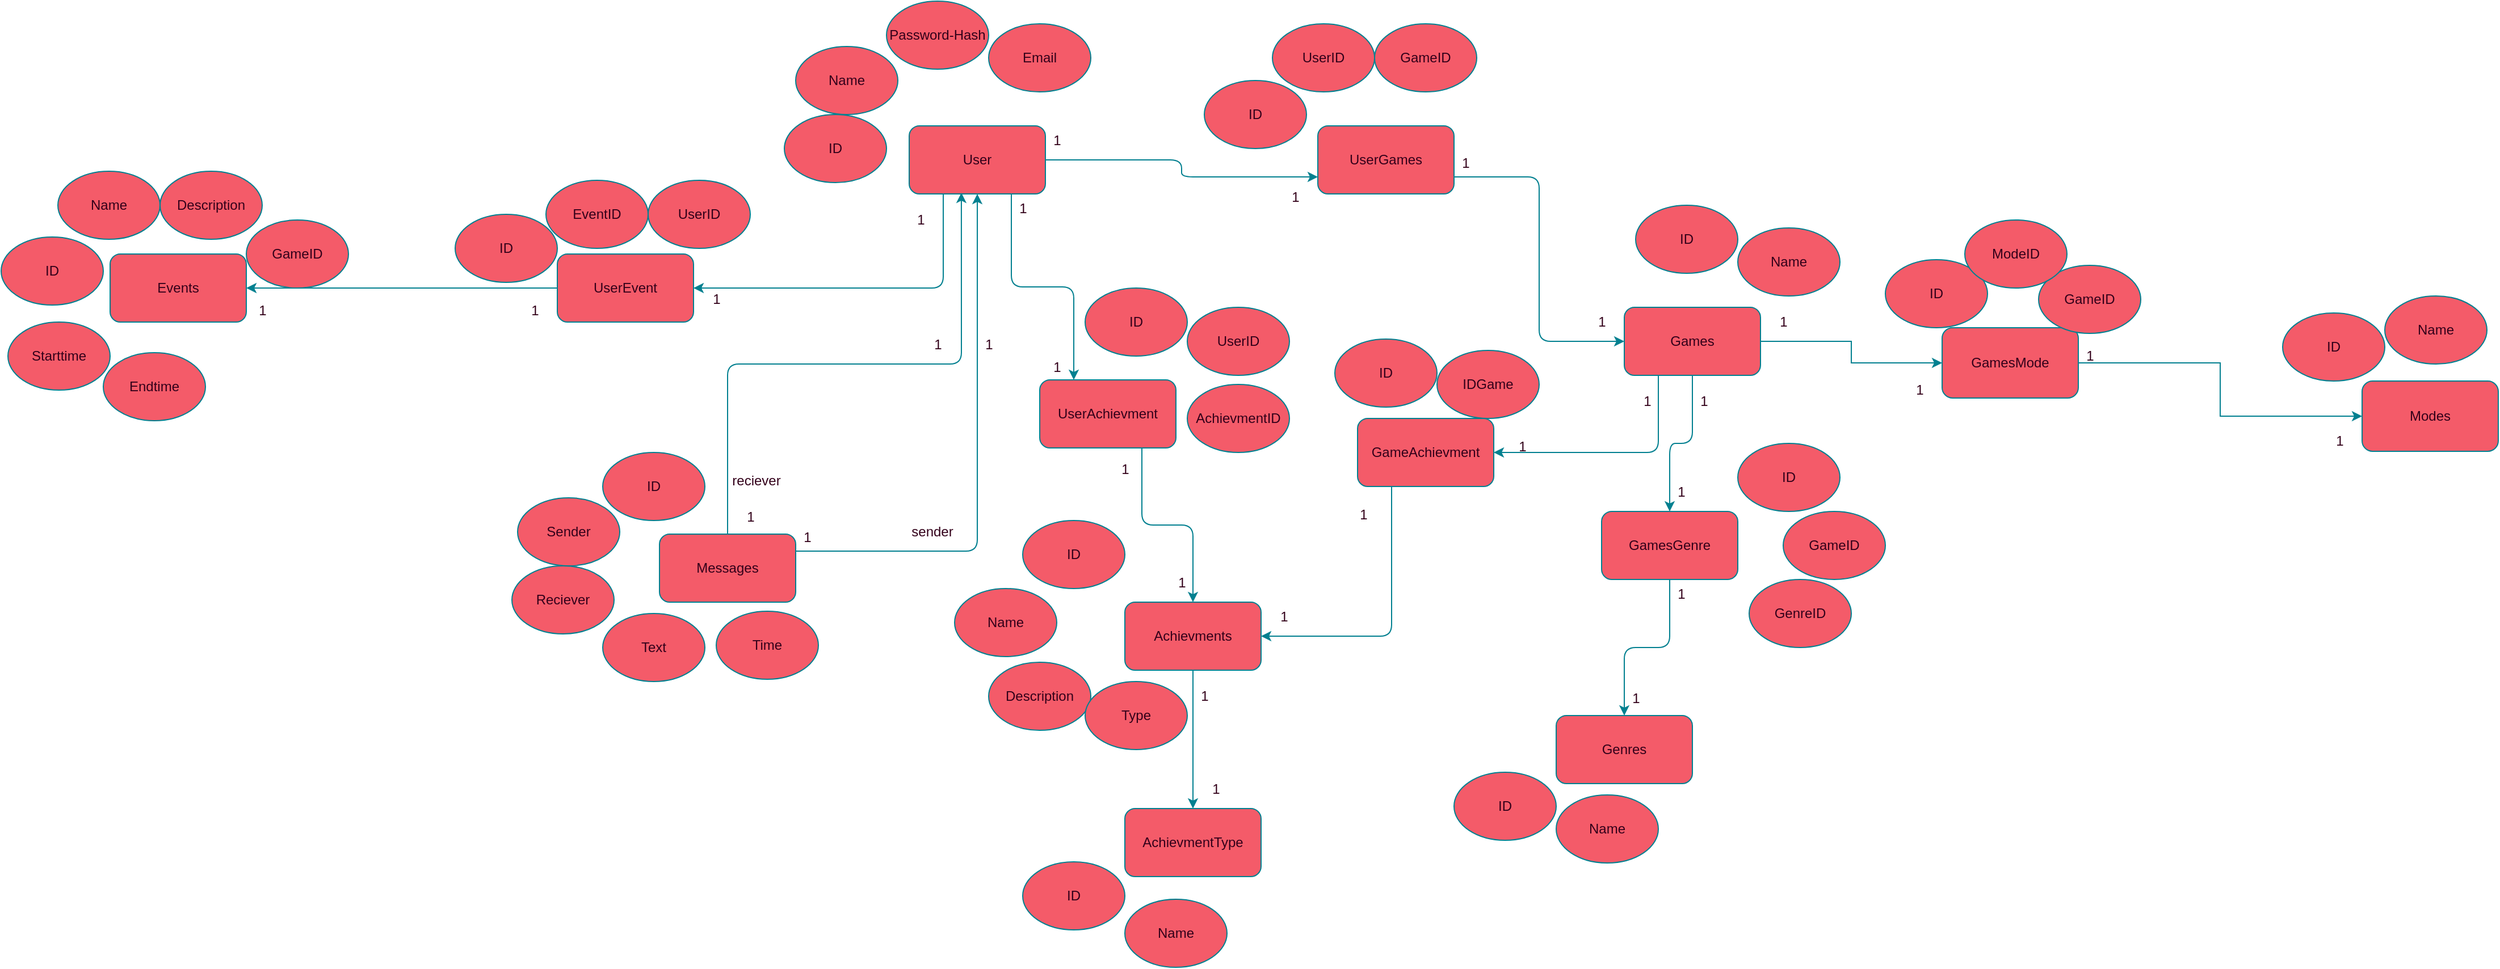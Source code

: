 <mxfile version="21.6.9" type="device">
  <diagram name="Страница — 1" id="ruDxjfuveTeAyRs_Rx-U">
    <mxGraphModel dx="2933" dy="892" grid="1" gridSize="10" guides="1" tooltips="1" connect="1" arrows="1" fold="1" page="1" pageScale="1" pageWidth="1169" pageHeight="827" math="0" shadow="0">
      <root>
        <mxCell id="0" />
        <mxCell id="1" parent="0" />
        <mxCell id="TgqGMdSb0oNkDj7rKLzl-23" style="edgeStyle=orthogonalEdgeStyle;rounded=1;orthogonalLoop=1;jettySize=auto;html=1;exitX=1;exitY=0.5;exitDx=0;exitDy=0;entryX=0;entryY=0.75;entryDx=0;entryDy=0;labelBackgroundColor=none;strokeColor=#028090;fontColor=#33001A;" edge="1" parent="1" source="TgqGMdSb0oNkDj7rKLzl-1" target="TgqGMdSb0oNkDj7rKLzl-12">
          <mxGeometry relative="1" as="geometry" />
        </mxCell>
        <mxCell id="TgqGMdSb0oNkDj7rKLzl-44" style="edgeStyle=orthogonalEdgeStyle;rounded=1;orthogonalLoop=1;jettySize=auto;html=1;exitX=0.75;exitY=1;exitDx=0;exitDy=0;entryX=0.25;entryY=0;entryDx=0;entryDy=0;labelBackgroundColor=none;strokeColor=#028090;fontColor=#33001A;" edge="1" parent="1" source="TgqGMdSb0oNkDj7rKLzl-1" target="TgqGMdSb0oNkDj7rKLzl-43">
          <mxGeometry relative="1" as="geometry" />
        </mxCell>
        <mxCell id="TgqGMdSb0oNkDj7rKLzl-79" style="edgeStyle=orthogonalEdgeStyle;rounded=1;orthogonalLoop=1;jettySize=auto;html=1;exitX=0.25;exitY=1;exitDx=0;exitDy=0;entryX=1;entryY=0.5;entryDx=0;entryDy=0;labelBackgroundColor=none;strokeColor=#028090;fontColor=#33001A;" edge="1" parent="1" source="TgqGMdSb0oNkDj7rKLzl-1" target="TgqGMdSb0oNkDj7rKLzl-78">
          <mxGeometry relative="1" as="geometry" />
        </mxCell>
        <mxCell id="TgqGMdSb0oNkDj7rKLzl-1" value="User" style="rounded=1;whiteSpace=wrap;html=1;labelBackgroundColor=none;fillColor=#F45B69;strokeColor=#028090;fontColor=#33001A;" vertex="1" parent="1">
          <mxGeometry x="250" y="130" width="120" height="60" as="geometry" />
        </mxCell>
        <mxCell id="TgqGMdSb0oNkDj7rKLzl-27" style="edgeStyle=orthogonalEdgeStyle;rounded=1;orthogonalLoop=1;jettySize=auto;html=1;exitX=0.5;exitY=1;exitDx=0;exitDy=0;entryX=0.5;entryY=0;entryDx=0;entryDy=0;labelBackgroundColor=none;strokeColor=#028090;fontColor=#33001A;" edge="1" parent="1" source="TgqGMdSb0oNkDj7rKLzl-2" target="TgqGMdSb0oNkDj7rKLzl-26">
          <mxGeometry relative="1" as="geometry" />
        </mxCell>
        <mxCell id="TgqGMdSb0oNkDj7rKLzl-56" style="edgeStyle=orthogonalEdgeStyle;rounded=1;orthogonalLoop=1;jettySize=auto;html=1;exitX=0.25;exitY=1;exitDx=0;exitDy=0;entryX=1;entryY=0.5;entryDx=0;entryDy=0;labelBackgroundColor=none;strokeColor=#028090;fontColor=#33001A;" edge="1" parent="1" source="TgqGMdSb0oNkDj7rKLzl-2" target="TgqGMdSb0oNkDj7rKLzl-50">
          <mxGeometry relative="1" as="geometry" />
        </mxCell>
        <mxCell id="TgqGMdSb0oNkDj7rKLzl-124" style="edgeStyle=orthogonalEdgeStyle;rounded=0;orthogonalLoop=1;jettySize=auto;html=1;exitX=1;exitY=0.5;exitDx=0;exitDy=0;entryX=0;entryY=0.5;entryDx=0;entryDy=0;strokeColor=#028090;fontColor=#33001A;fillColor=#F45B69;" edge="1" parent="1" source="TgqGMdSb0oNkDj7rKLzl-2" target="TgqGMdSb0oNkDj7rKLzl-123">
          <mxGeometry relative="1" as="geometry" />
        </mxCell>
        <mxCell id="TgqGMdSb0oNkDj7rKLzl-2" value="Games" style="rounded=1;whiteSpace=wrap;html=1;labelBackgroundColor=none;fillColor=#F45B69;strokeColor=#028090;fontColor=#33001A;" vertex="1" parent="1">
          <mxGeometry x="880" y="290" width="120" height="60" as="geometry" />
        </mxCell>
        <mxCell id="TgqGMdSb0oNkDj7rKLzl-3" value="Genres" style="rounded=1;whiteSpace=wrap;html=1;labelBackgroundColor=none;fillColor=#F45B69;strokeColor=#028090;fontColor=#33001A;" vertex="1" parent="1">
          <mxGeometry x="820" y="650" width="120" height="60" as="geometry" />
        </mxCell>
        <mxCell id="TgqGMdSb0oNkDj7rKLzl-67" style="edgeStyle=orthogonalEdgeStyle;rounded=1;orthogonalLoop=1;jettySize=auto;html=1;exitX=0.5;exitY=1;exitDx=0;exitDy=0;labelBackgroundColor=none;strokeColor=#028090;fontColor=#33001A;" edge="1" parent="1" source="TgqGMdSb0oNkDj7rKLzl-4" target="TgqGMdSb0oNkDj7rKLzl-65">
          <mxGeometry relative="1" as="geometry" />
        </mxCell>
        <mxCell id="TgqGMdSb0oNkDj7rKLzl-4" value="Achievments" style="rounded=1;whiteSpace=wrap;html=1;labelBackgroundColor=none;fillColor=#F45B69;strokeColor=#028090;fontColor=#33001A;" vertex="1" parent="1">
          <mxGeometry x="440" y="550" width="120" height="60" as="geometry" />
        </mxCell>
        <mxCell id="TgqGMdSb0oNkDj7rKLzl-5" value="ID" style="ellipse;whiteSpace=wrap;html=1;rounded=1;labelBackgroundColor=none;fillColor=#F45B69;strokeColor=#028090;fontColor=#33001A;" vertex="1" parent="1">
          <mxGeometry x="140" y="120" width="90" height="60" as="geometry" />
        </mxCell>
        <mxCell id="TgqGMdSb0oNkDj7rKLzl-6" value="Name" style="ellipse;whiteSpace=wrap;html=1;rounded=1;labelBackgroundColor=none;fillColor=#F45B69;strokeColor=#028090;fontColor=#33001A;" vertex="1" parent="1">
          <mxGeometry x="150" y="60" width="90" height="60" as="geometry" />
        </mxCell>
        <mxCell id="TgqGMdSb0oNkDj7rKLzl-7" value="Password-Hash" style="ellipse;whiteSpace=wrap;html=1;rounded=1;labelBackgroundColor=none;fillColor=#F45B69;strokeColor=#028090;fontColor=#33001A;" vertex="1" parent="1">
          <mxGeometry x="230" y="20" width="90" height="60" as="geometry" />
        </mxCell>
        <mxCell id="TgqGMdSb0oNkDj7rKLzl-8" value="ID" style="ellipse;whiteSpace=wrap;html=1;rounded=1;labelBackgroundColor=none;fillColor=#F45B69;strokeColor=#028090;fontColor=#33001A;" vertex="1" parent="1">
          <mxGeometry x="890" y="200" width="90" height="60" as="geometry" />
        </mxCell>
        <mxCell id="TgqGMdSb0oNkDj7rKLzl-11" value="Email" style="ellipse;whiteSpace=wrap;html=1;rounded=1;labelBackgroundColor=none;fillColor=#F45B69;strokeColor=#028090;fontColor=#33001A;" vertex="1" parent="1">
          <mxGeometry x="320" y="40" width="90" height="60" as="geometry" />
        </mxCell>
        <mxCell id="TgqGMdSb0oNkDj7rKLzl-24" style="edgeStyle=orthogonalEdgeStyle;rounded=1;orthogonalLoop=1;jettySize=auto;html=1;exitX=1;exitY=0.75;exitDx=0;exitDy=0;entryX=0;entryY=0.5;entryDx=0;entryDy=0;labelBackgroundColor=none;strokeColor=#028090;fontColor=#33001A;" edge="1" parent="1" source="TgqGMdSb0oNkDj7rKLzl-12" target="TgqGMdSb0oNkDj7rKLzl-2">
          <mxGeometry relative="1" as="geometry" />
        </mxCell>
        <mxCell id="TgqGMdSb0oNkDj7rKLzl-12" value="UserGames" style="rounded=1;whiteSpace=wrap;html=1;labelBackgroundColor=none;fillColor=#F45B69;strokeColor=#028090;fontColor=#33001A;" vertex="1" parent="1">
          <mxGeometry x="610" y="130" width="120" height="60" as="geometry" />
        </mxCell>
        <mxCell id="TgqGMdSb0oNkDj7rKLzl-14" value="Name" style="ellipse;whiteSpace=wrap;html=1;rounded=1;labelBackgroundColor=none;fillColor=#F45B69;strokeColor=#028090;fontColor=#33001A;" vertex="1" parent="1">
          <mxGeometry x="980" y="220" width="90" height="60" as="geometry" />
        </mxCell>
        <mxCell id="TgqGMdSb0oNkDj7rKLzl-16" value="ID" style="ellipse;whiteSpace=wrap;html=1;rounded=1;labelBackgroundColor=none;fillColor=#F45B69;strokeColor=#028090;fontColor=#33001A;" vertex="1" parent="1">
          <mxGeometry x="730" y="700" width="90" height="60" as="geometry" />
        </mxCell>
        <mxCell id="TgqGMdSb0oNkDj7rKLzl-17" value="Name" style="ellipse;whiteSpace=wrap;html=1;rounded=1;labelBackgroundColor=none;fillColor=#F45B69;strokeColor=#028090;fontColor=#33001A;" vertex="1" parent="1">
          <mxGeometry x="820" y="720" width="90" height="60" as="geometry" />
        </mxCell>
        <mxCell id="TgqGMdSb0oNkDj7rKLzl-19" value="ID" style="ellipse;whiteSpace=wrap;html=1;rounded=1;labelBackgroundColor=none;fillColor=#F45B69;strokeColor=#028090;fontColor=#33001A;" vertex="1" parent="1">
          <mxGeometry x="510" y="90" width="90" height="60" as="geometry" />
        </mxCell>
        <mxCell id="TgqGMdSb0oNkDj7rKLzl-20" value="UserID" style="ellipse;whiteSpace=wrap;html=1;rounded=1;labelBackgroundColor=none;fillColor=#F45B69;strokeColor=#028090;fontColor=#33001A;" vertex="1" parent="1">
          <mxGeometry x="570" y="40" width="90" height="60" as="geometry" />
        </mxCell>
        <mxCell id="TgqGMdSb0oNkDj7rKLzl-21" value="GameID" style="ellipse;whiteSpace=wrap;html=1;rounded=1;labelBackgroundColor=none;fillColor=#F45B69;strokeColor=#028090;fontColor=#33001A;" vertex="1" parent="1">
          <mxGeometry x="660" y="40" width="90" height="60" as="geometry" />
        </mxCell>
        <mxCell id="TgqGMdSb0oNkDj7rKLzl-28" style="edgeStyle=orthogonalEdgeStyle;rounded=1;orthogonalLoop=1;jettySize=auto;html=1;exitX=0.5;exitY=1;exitDx=0;exitDy=0;entryX=0.5;entryY=0;entryDx=0;entryDy=0;labelBackgroundColor=none;strokeColor=#028090;fontColor=#33001A;" edge="1" parent="1" source="TgqGMdSb0oNkDj7rKLzl-26" target="TgqGMdSb0oNkDj7rKLzl-3">
          <mxGeometry relative="1" as="geometry" />
        </mxCell>
        <mxCell id="TgqGMdSb0oNkDj7rKLzl-26" value="GamesGenre" style="rounded=1;whiteSpace=wrap;html=1;labelBackgroundColor=none;fillColor=#F45B69;strokeColor=#028090;fontColor=#33001A;" vertex="1" parent="1">
          <mxGeometry x="860" y="470" width="120" height="60" as="geometry" />
        </mxCell>
        <mxCell id="TgqGMdSb0oNkDj7rKLzl-29" value="ID" style="ellipse;whiteSpace=wrap;html=1;rounded=1;labelBackgroundColor=none;fillColor=#F45B69;strokeColor=#028090;fontColor=#33001A;" vertex="1" parent="1">
          <mxGeometry x="980" y="410" width="90" height="60" as="geometry" />
        </mxCell>
        <mxCell id="TgqGMdSb0oNkDj7rKLzl-30" value="GenreID" style="ellipse;whiteSpace=wrap;html=1;rounded=1;labelBackgroundColor=none;fillColor=#F45B69;strokeColor=#028090;fontColor=#33001A;" vertex="1" parent="1">
          <mxGeometry x="990" y="530" width="90" height="60" as="geometry" />
        </mxCell>
        <mxCell id="TgqGMdSb0oNkDj7rKLzl-31" value="GameID" style="ellipse;whiteSpace=wrap;html=1;rounded=1;labelBackgroundColor=none;fillColor=#F45B69;strokeColor=#028090;fontColor=#33001A;" vertex="1" parent="1">
          <mxGeometry x="1020" y="470" width="90" height="60" as="geometry" />
        </mxCell>
        <mxCell id="TgqGMdSb0oNkDj7rKLzl-34" value="1" style="text;html=1;align=center;verticalAlign=middle;resizable=0;points=[];autosize=1;strokeColor=none;fillColor=none;rounded=1;labelBackgroundColor=none;fontColor=#33001A;" vertex="1" parent="1">
          <mxGeometry x="365" y="128" width="30" height="30" as="geometry" />
        </mxCell>
        <mxCell id="TgqGMdSb0oNkDj7rKLzl-35" value="1" style="text;html=1;align=center;verticalAlign=middle;resizable=0;points=[];autosize=1;strokeColor=none;fillColor=none;rounded=1;labelBackgroundColor=none;fontColor=#33001A;" vertex="1" parent="1">
          <mxGeometry x="575" y="178" width="30" height="30" as="geometry" />
        </mxCell>
        <mxCell id="TgqGMdSb0oNkDj7rKLzl-36" value="1" style="text;html=1;align=center;verticalAlign=middle;resizable=0;points=[];autosize=1;strokeColor=none;fillColor=none;rounded=1;labelBackgroundColor=none;fontColor=#33001A;" vertex="1" parent="1">
          <mxGeometry x="725" y="148" width="30" height="30" as="geometry" />
        </mxCell>
        <mxCell id="TgqGMdSb0oNkDj7rKLzl-37" value="1" style="text;html=1;align=center;verticalAlign=middle;resizable=0;points=[];autosize=1;strokeColor=none;fillColor=none;rounded=1;labelBackgroundColor=none;fontColor=#33001A;" vertex="1" parent="1">
          <mxGeometry x="845" y="288" width="30" height="30" as="geometry" />
        </mxCell>
        <mxCell id="TgqGMdSb0oNkDj7rKLzl-38" value="1" style="text;html=1;align=center;verticalAlign=middle;resizable=0;points=[];autosize=1;strokeColor=none;fillColor=none;rounded=1;labelBackgroundColor=none;fontColor=#33001A;" vertex="1" parent="1">
          <mxGeometry x="935" y="358" width="30" height="30" as="geometry" />
        </mxCell>
        <mxCell id="TgqGMdSb0oNkDj7rKLzl-39" value="1" style="text;html=1;align=center;verticalAlign=middle;resizable=0;points=[];autosize=1;strokeColor=none;fillColor=none;rounded=1;labelBackgroundColor=none;fontColor=#33001A;" vertex="1" parent="1">
          <mxGeometry x="915" y="438" width="30" height="30" as="geometry" />
        </mxCell>
        <mxCell id="TgqGMdSb0oNkDj7rKLzl-40" value="1" style="text;html=1;align=center;verticalAlign=middle;resizable=0;points=[];autosize=1;strokeColor=none;fillColor=none;rounded=1;labelBackgroundColor=none;fontColor=#33001A;" vertex="1" parent="1">
          <mxGeometry x="915" y="528" width="30" height="30" as="geometry" />
        </mxCell>
        <mxCell id="TgqGMdSb0oNkDj7rKLzl-42" value="1" style="text;html=1;align=center;verticalAlign=middle;resizable=0;points=[];autosize=1;strokeColor=none;fillColor=none;rounded=1;labelBackgroundColor=none;fontColor=#33001A;" vertex="1" parent="1">
          <mxGeometry x="875" y="620" width="30" height="30" as="geometry" />
        </mxCell>
        <mxCell id="TgqGMdSb0oNkDj7rKLzl-45" style="edgeStyle=orthogonalEdgeStyle;rounded=1;orthogonalLoop=1;jettySize=auto;html=1;exitX=0.75;exitY=1;exitDx=0;exitDy=0;labelBackgroundColor=none;strokeColor=#028090;fontColor=#33001A;" edge="1" parent="1" source="TgqGMdSb0oNkDj7rKLzl-43" target="TgqGMdSb0oNkDj7rKLzl-4">
          <mxGeometry relative="1" as="geometry" />
        </mxCell>
        <mxCell id="TgqGMdSb0oNkDj7rKLzl-43" value="UserAchievment" style="rounded=1;whiteSpace=wrap;html=1;labelBackgroundColor=none;fillColor=#F45B69;strokeColor=#028090;fontColor=#33001A;" vertex="1" parent="1">
          <mxGeometry x="365" y="354" width="120" height="60" as="geometry" />
        </mxCell>
        <mxCell id="TgqGMdSb0oNkDj7rKLzl-47" value="ID" style="ellipse;whiteSpace=wrap;html=1;rounded=1;labelBackgroundColor=none;fillColor=#F45B69;strokeColor=#028090;fontColor=#33001A;" vertex="1" parent="1">
          <mxGeometry x="350" y="478" width="90" height="60" as="geometry" />
        </mxCell>
        <mxCell id="TgqGMdSb0oNkDj7rKLzl-48" value="ID" style="ellipse;whiteSpace=wrap;html=1;rounded=1;labelBackgroundColor=none;fillColor=#F45B69;strokeColor=#028090;fontColor=#33001A;" vertex="1" parent="1">
          <mxGeometry x="405" y="273" width="90" height="60" as="geometry" />
        </mxCell>
        <mxCell id="TgqGMdSb0oNkDj7rKLzl-49" value="UserID" style="ellipse;whiteSpace=wrap;html=1;rounded=1;labelBackgroundColor=none;fillColor=#F45B69;strokeColor=#028090;fontColor=#33001A;" vertex="1" parent="1">
          <mxGeometry x="495" y="290" width="90" height="60" as="geometry" />
        </mxCell>
        <mxCell id="TgqGMdSb0oNkDj7rKLzl-55" style="edgeStyle=orthogonalEdgeStyle;rounded=1;orthogonalLoop=1;jettySize=auto;html=1;exitX=0.25;exitY=1;exitDx=0;exitDy=0;entryX=1;entryY=0.5;entryDx=0;entryDy=0;labelBackgroundColor=none;strokeColor=#028090;fontColor=#33001A;" edge="1" parent="1" source="TgqGMdSb0oNkDj7rKLzl-50" target="TgqGMdSb0oNkDj7rKLzl-4">
          <mxGeometry relative="1" as="geometry" />
        </mxCell>
        <mxCell id="TgqGMdSb0oNkDj7rKLzl-50" value="GameAchievment" style="rounded=1;whiteSpace=wrap;html=1;labelBackgroundColor=none;fillColor=#F45B69;strokeColor=#028090;fontColor=#33001A;" vertex="1" parent="1">
          <mxGeometry x="645" y="388" width="120" height="60" as="geometry" />
        </mxCell>
        <mxCell id="TgqGMdSb0oNkDj7rKLzl-51" value="AchievmentID" style="ellipse;whiteSpace=wrap;html=1;rounded=1;labelBackgroundColor=none;fillColor=#F45B69;strokeColor=#028090;fontColor=#33001A;" vertex="1" parent="1">
          <mxGeometry x="495" y="358" width="90" height="60" as="geometry" />
        </mxCell>
        <mxCell id="TgqGMdSb0oNkDj7rKLzl-52" value="Name" style="ellipse;whiteSpace=wrap;html=1;rounded=1;labelBackgroundColor=none;fillColor=#F45B69;strokeColor=#028090;fontColor=#33001A;" vertex="1" parent="1">
          <mxGeometry x="290" y="538" width="90" height="60" as="geometry" />
        </mxCell>
        <mxCell id="TgqGMdSb0oNkDj7rKLzl-53" value="Description" style="ellipse;whiteSpace=wrap;html=1;rounded=1;labelBackgroundColor=none;fillColor=#F45B69;strokeColor=#028090;fontColor=#33001A;" vertex="1" parent="1">
          <mxGeometry x="320" y="603" width="90" height="60" as="geometry" />
        </mxCell>
        <mxCell id="TgqGMdSb0oNkDj7rKLzl-57" value="ID" style="ellipse;whiteSpace=wrap;html=1;rounded=1;labelBackgroundColor=none;fillColor=#F45B69;strokeColor=#028090;fontColor=#33001A;" vertex="1" parent="1">
          <mxGeometry x="625" y="318" width="90" height="60" as="geometry" />
        </mxCell>
        <mxCell id="TgqGMdSb0oNkDj7rKLzl-58" value="IDGame" style="ellipse;whiteSpace=wrap;html=1;rounded=1;labelBackgroundColor=none;fillColor=#F45B69;strokeColor=#028090;fontColor=#33001A;" vertex="1" parent="1">
          <mxGeometry x="715" y="328" width="90" height="60" as="geometry" />
        </mxCell>
        <mxCell id="TgqGMdSb0oNkDj7rKLzl-59" value="1" style="text;html=1;align=center;verticalAlign=middle;resizable=0;points=[];autosize=1;strokeColor=none;fillColor=none;rounded=1;labelBackgroundColor=none;fontColor=#33001A;" vertex="1" parent="1">
          <mxGeometry x="885" y="358" width="30" height="30" as="geometry" />
        </mxCell>
        <mxCell id="TgqGMdSb0oNkDj7rKLzl-60" value="1" style="text;html=1;align=center;verticalAlign=middle;resizable=0;points=[];autosize=1;strokeColor=none;fillColor=none;rounded=1;labelBackgroundColor=none;fontColor=#33001A;" vertex="1" parent="1">
          <mxGeometry x="775" y="398" width="30" height="30" as="geometry" />
        </mxCell>
        <mxCell id="TgqGMdSb0oNkDj7rKLzl-61" value="1" style="text;html=1;align=center;verticalAlign=middle;resizable=0;points=[];autosize=1;strokeColor=none;fillColor=none;rounded=1;labelBackgroundColor=none;fontColor=#33001A;" vertex="1" parent="1">
          <mxGeometry x="635" y="458" width="30" height="30" as="geometry" />
        </mxCell>
        <mxCell id="TgqGMdSb0oNkDj7rKLzl-62" value="1" style="text;html=1;align=center;verticalAlign=middle;resizable=0;points=[];autosize=1;strokeColor=none;fillColor=none;rounded=1;labelBackgroundColor=none;fontColor=#33001A;" vertex="1" parent="1">
          <mxGeometry x="565" y="548" width="30" height="30" as="geometry" />
        </mxCell>
        <mxCell id="TgqGMdSb0oNkDj7rKLzl-63" value="ID" style="ellipse;whiteSpace=wrap;html=1;rounded=1;labelBackgroundColor=none;fillColor=#F45B69;strokeColor=#028090;fontColor=#33001A;" vertex="1" parent="1">
          <mxGeometry x="350" y="779" width="90" height="60" as="geometry" />
        </mxCell>
        <mxCell id="TgqGMdSb0oNkDj7rKLzl-65" value="AchievmentType" style="rounded=1;whiteSpace=wrap;html=1;labelBackgroundColor=none;fillColor=#F45B69;strokeColor=#028090;fontColor=#33001A;" vertex="1" parent="1">
          <mxGeometry x="440" y="732" width="120" height="60" as="geometry" />
        </mxCell>
        <mxCell id="TgqGMdSb0oNkDj7rKLzl-66" value="Name" style="ellipse;whiteSpace=wrap;html=1;rounded=1;labelBackgroundColor=none;fillColor=#F45B69;strokeColor=#028090;fontColor=#33001A;" vertex="1" parent="1">
          <mxGeometry x="440" y="812" width="90" height="60" as="geometry" />
        </mxCell>
        <mxCell id="TgqGMdSb0oNkDj7rKLzl-69" value="Type" style="ellipse;whiteSpace=wrap;html=1;rounded=1;labelBackgroundColor=none;fillColor=#F45B69;strokeColor=#028090;fontColor=#33001A;" vertex="1" parent="1">
          <mxGeometry x="405" y="620" width="90" height="60" as="geometry" />
        </mxCell>
        <mxCell id="TgqGMdSb0oNkDj7rKLzl-70" value="1" style="text;html=1;align=center;verticalAlign=middle;resizable=0;points=[];autosize=1;strokeColor=none;fillColor=none;rounded=1;labelBackgroundColor=none;fontColor=#33001A;" vertex="1" parent="1">
          <mxGeometry x="495" y="618" width="30" height="30" as="geometry" />
        </mxCell>
        <mxCell id="TgqGMdSb0oNkDj7rKLzl-71" value="1" style="text;html=1;align=center;verticalAlign=middle;resizable=0;points=[];autosize=1;strokeColor=none;fillColor=none;rounded=1;labelBackgroundColor=none;fontColor=#33001A;" vertex="1" parent="1">
          <mxGeometry x="505" y="700" width="30" height="30" as="geometry" />
        </mxCell>
        <mxCell id="TgqGMdSb0oNkDj7rKLzl-72" value="Events" style="rounded=1;whiteSpace=wrap;html=1;labelBackgroundColor=none;fillColor=#F45B69;strokeColor=#028090;fontColor=#33001A;" vertex="1" parent="1">
          <mxGeometry x="-454" y="243" width="120" height="60" as="geometry" />
        </mxCell>
        <mxCell id="TgqGMdSb0oNkDj7rKLzl-73" value="Description" style="ellipse;whiteSpace=wrap;html=1;rounded=1;labelBackgroundColor=none;fillColor=#F45B69;strokeColor=#028090;fontColor=#33001A;" vertex="1" parent="1">
          <mxGeometry x="-410" y="170" width="90" height="60" as="geometry" />
        </mxCell>
        <mxCell id="TgqGMdSb0oNkDj7rKLzl-74" value="Name" style="ellipse;whiteSpace=wrap;html=1;rounded=1;labelBackgroundColor=none;fillColor=#F45B69;strokeColor=#028090;fontColor=#33001A;" vertex="1" parent="1">
          <mxGeometry x="-500" y="170" width="90" height="60" as="geometry" />
        </mxCell>
        <mxCell id="TgqGMdSb0oNkDj7rKLzl-75" value="ID" style="ellipse;whiteSpace=wrap;html=1;rounded=1;labelBackgroundColor=none;fillColor=#F45B69;strokeColor=#028090;fontColor=#33001A;" vertex="1" parent="1">
          <mxGeometry x="-550" y="228" width="90" height="60" as="geometry" />
        </mxCell>
        <mxCell id="TgqGMdSb0oNkDj7rKLzl-76" value="UserID" style="ellipse;whiteSpace=wrap;html=1;rounded=1;labelBackgroundColor=none;fillColor=#F45B69;strokeColor=#028090;fontColor=#33001A;" vertex="1" parent="1">
          <mxGeometry x="20" y="178" width="90" height="60" as="geometry" />
        </mxCell>
        <mxCell id="TgqGMdSb0oNkDj7rKLzl-77" value="GameID" style="ellipse;whiteSpace=wrap;html=1;rounded=1;labelBackgroundColor=none;fillColor=#F45B69;strokeColor=#028090;fontColor=#33001A;" vertex="1" parent="1">
          <mxGeometry x="-334" y="213" width="90" height="60" as="geometry" />
        </mxCell>
        <mxCell id="TgqGMdSb0oNkDj7rKLzl-80" style="edgeStyle=orthogonalEdgeStyle;rounded=1;orthogonalLoop=1;jettySize=auto;html=1;exitX=0;exitY=0.5;exitDx=0;exitDy=0;labelBackgroundColor=none;strokeColor=#028090;fontColor=#33001A;" edge="1" parent="1" source="TgqGMdSb0oNkDj7rKLzl-78" target="TgqGMdSb0oNkDj7rKLzl-72">
          <mxGeometry relative="1" as="geometry" />
        </mxCell>
        <mxCell id="TgqGMdSb0oNkDj7rKLzl-78" value="UserEvent" style="rounded=1;whiteSpace=wrap;html=1;labelBackgroundColor=none;fillColor=#F45B69;strokeColor=#028090;fontColor=#33001A;" vertex="1" parent="1">
          <mxGeometry x="-60" y="243" width="120" height="60" as="geometry" />
        </mxCell>
        <mxCell id="TgqGMdSb0oNkDj7rKLzl-81" value="EventID" style="ellipse;whiteSpace=wrap;html=1;rounded=1;labelBackgroundColor=none;fillColor=#F45B69;strokeColor=#028090;fontColor=#33001A;" vertex="1" parent="1">
          <mxGeometry x="-70" y="178" width="90" height="60" as="geometry" />
        </mxCell>
        <mxCell id="TgqGMdSb0oNkDj7rKLzl-82" value="ID" style="ellipse;whiteSpace=wrap;html=1;rounded=1;labelBackgroundColor=none;fillColor=#F45B69;strokeColor=#028090;fontColor=#33001A;" vertex="1" parent="1">
          <mxGeometry x="-150" y="208" width="90" height="60" as="geometry" />
        </mxCell>
        <mxCell id="TgqGMdSb0oNkDj7rKLzl-83" value="1" style="text;html=1;align=center;verticalAlign=middle;resizable=0;points=[];autosize=1;strokeColor=none;fillColor=none;rounded=1;labelBackgroundColor=none;fontColor=#33001A;" vertex="1" parent="1">
          <mxGeometry x="245" y="198" width="30" height="30" as="geometry" />
        </mxCell>
        <mxCell id="TgqGMdSb0oNkDj7rKLzl-84" value="1" style="text;html=1;align=center;verticalAlign=middle;resizable=0;points=[];autosize=1;strokeColor=none;fillColor=none;rounded=1;labelBackgroundColor=none;fontColor=#33001A;" vertex="1" parent="1">
          <mxGeometry x="335" y="188" width="30" height="30" as="geometry" />
        </mxCell>
        <mxCell id="TgqGMdSb0oNkDj7rKLzl-85" value="1" style="text;html=1;align=center;verticalAlign=middle;resizable=0;points=[];autosize=1;strokeColor=none;fillColor=none;rounded=1;labelBackgroundColor=none;fontColor=#33001A;" vertex="1" parent="1">
          <mxGeometry x="365" y="328" width="30" height="30" as="geometry" />
        </mxCell>
        <mxCell id="TgqGMdSb0oNkDj7rKLzl-86" value="1" style="text;html=1;align=center;verticalAlign=middle;resizable=0;points=[];autosize=1;strokeColor=none;fillColor=none;rounded=1;labelBackgroundColor=none;fontColor=#33001A;" vertex="1" parent="1">
          <mxGeometry x="425" y="418" width="30" height="30" as="geometry" />
        </mxCell>
        <mxCell id="TgqGMdSb0oNkDj7rKLzl-87" value="1" style="text;html=1;align=center;verticalAlign=middle;resizable=0;points=[];autosize=1;strokeColor=none;fillColor=none;rounded=1;labelBackgroundColor=none;fontColor=#33001A;" vertex="1" parent="1">
          <mxGeometry x="475" y="518" width="30" height="30" as="geometry" />
        </mxCell>
        <mxCell id="TgqGMdSb0oNkDj7rKLzl-88" value="1" style="text;html=1;align=center;verticalAlign=middle;resizable=0;points=[];autosize=1;strokeColor=none;fillColor=none;rounded=1;labelBackgroundColor=none;fontColor=#33001A;" vertex="1" parent="1">
          <mxGeometry x="65" y="268" width="30" height="30" as="geometry" />
        </mxCell>
        <mxCell id="TgqGMdSb0oNkDj7rKLzl-89" value="1" style="text;html=1;align=center;verticalAlign=middle;resizable=0;points=[];autosize=1;strokeColor=none;fillColor=none;rounded=1;labelBackgroundColor=none;fontColor=#33001A;" vertex="1" parent="1">
          <mxGeometry x="-95" y="278" width="30" height="30" as="geometry" />
        </mxCell>
        <mxCell id="TgqGMdSb0oNkDj7rKLzl-90" value="1" style="text;html=1;align=center;verticalAlign=middle;resizable=0;points=[];autosize=1;strokeColor=none;fillColor=none;rounded=1;labelBackgroundColor=none;fontColor=#33001A;" vertex="1" parent="1">
          <mxGeometry x="-335" y="278" width="30" height="30" as="geometry" />
        </mxCell>
        <mxCell id="TgqGMdSb0oNkDj7rKLzl-111" style="edgeStyle=orthogonalEdgeStyle;rounded=1;orthogonalLoop=1;jettySize=auto;html=1;exitX=0.5;exitY=0;exitDx=0;exitDy=0;entryX=0.383;entryY=0.983;entryDx=0;entryDy=0;entryPerimeter=0;labelBackgroundColor=none;strokeColor=#028090;fontColor=#33001A;" edge="1" parent="1" source="TgqGMdSb0oNkDj7rKLzl-91" target="TgqGMdSb0oNkDj7rKLzl-1">
          <mxGeometry relative="1" as="geometry" />
        </mxCell>
        <mxCell id="TgqGMdSb0oNkDj7rKLzl-112" style="edgeStyle=orthogonalEdgeStyle;rounded=1;orthogonalLoop=1;jettySize=auto;html=1;exitX=1;exitY=0.25;exitDx=0;exitDy=0;entryX=0.5;entryY=1;entryDx=0;entryDy=0;labelBackgroundColor=none;strokeColor=#028090;fontColor=#33001A;" edge="1" parent="1" source="TgqGMdSb0oNkDj7rKLzl-91" target="TgqGMdSb0oNkDj7rKLzl-1">
          <mxGeometry relative="1" as="geometry" />
        </mxCell>
        <mxCell id="TgqGMdSb0oNkDj7rKLzl-91" value="Messages" style="rounded=1;whiteSpace=wrap;html=1;labelBackgroundColor=none;fillColor=#F45B69;strokeColor=#028090;fontColor=#33001A;" vertex="1" parent="1">
          <mxGeometry x="30" y="490" width="120" height="60" as="geometry" />
        </mxCell>
        <mxCell id="TgqGMdSb0oNkDj7rKLzl-96" value="1" style="text;html=1;align=center;verticalAlign=middle;resizable=0;points=[];autosize=1;strokeColor=none;fillColor=none;rounded=1;labelBackgroundColor=none;fontColor=#33001A;" vertex="1" parent="1">
          <mxGeometry x="260" y="308" width="30" height="30" as="geometry" />
        </mxCell>
        <mxCell id="TgqGMdSb0oNkDj7rKLzl-98" value="Starttime" style="ellipse;whiteSpace=wrap;html=1;rounded=1;labelBackgroundColor=none;fillColor=#F45B69;strokeColor=#028090;fontColor=#33001A;" vertex="1" parent="1">
          <mxGeometry x="-544" y="303" width="90" height="60" as="geometry" />
        </mxCell>
        <mxCell id="TgqGMdSb0oNkDj7rKLzl-100" value="Time" style="ellipse;whiteSpace=wrap;html=1;rounded=1;labelBackgroundColor=none;fillColor=#F45B69;strokeColor=#028090;fontColor=#33001A;" vertex="1" parent="1">
          <mxGeometry x="80" y="558" width="90" height="60" as="geometry" />
        </mxCell>
        <mxCell id="TgqGMdSb0oNkDj7rKLzl-102" value="ID" style="ellipse;whiteSpace=wrap;html=1;rounded=1;labelBackgroundColor=none;fillColor=#F45B69;strokeColor=#028090;fontColor=#33001A;" vertex="1" parent="1">
          <mxGeometry x="-20" y="418" width="90" height="60" as="geometry" />
        </mxCell>
        <mxCell id="TgqGMdSb0oNkDj7rKLzl-103" value="Reciever" style="ellipse;whiteSpace=wrap;html=1;rounded=1;labelBackgroundColor=none;fillColor=#F45B69;strokeColor=#028090;fontColor=#33001A;" vertex="1" parent="1">
          <mxGeometry x="-100" y="518" width="90" height="60" as="geometry" />
        </mxCell>
        <mxCell id="TgqGMdSb0oNkDj7rKLzl-106" value="Text" style="ellipse;whiteSpace=wrap;html=1;rounded=1;labelBackgroundColor=none;fillColor=#F45B69;strokeColor=#028090;fontColor=#33001A;" vertex="1" parent="1">
          <mxGeometry x="-20" y="560" width="90" height="60" as="geometry" />
        </mxCell>
        <mxCell id="TgqGMdSb0oNkDj7rKLzl-107" value="Endtime" style="ellipse;whiteSpace=wrap;html=1;rounded=1;labelBackgroundColor=none;fillColor=#F45B69;strokeColor=#028090;fontColor=#33001A;" vertex="1" parent="1">
          <mxGeometry x="-460" y="330" width="90" height="60" as="geometry" />
        </mxCell>
        <mxCell id="TgqGMdSb0oNkDj7rKLzl-109" value="1" style="text;html=1;align=center;verticalAlign=middle;resizable=0;points=[];autosize=1;strokeColor=none;fillColor=none;rounded=1;labelBackgroundColor=none;fontColor=#33001A;" vertex="1" parent="1">
          <mxGeometry x="95" y="460" width="30" height="30" as="geometry" />
        </mxCell>
        <mxCell id="TgqGMdSb0oNkDj7rKLzl-110" value="Sender" style="ellipse;whiteSpace=wrap;html=1;rounded=1;labelBackgroundColor=none;fillColor=#F45B69;strokeColor=#028090;fontColor=#33001A;" vertex="1" parent="1">
          <mxGeometry x="-95" y="458" width="90" height="60" as="geometry" />
        </mxCell>
        <mxCell id="TgqGMdSb0oNkDj7rKLzl-113" value="reciever" style="text;html=1;align=center;verticalAlign=middle;resizable=0;points=[];autosize=1;strokeColor=none;fillColor=none;rounded=1;labelBackgroundColor=none;fontColor=#33001A;" vertex="1" parent="1">
          <mxGeometry x="80" y="428" width="70" height="30" as="geometry" />
        </mxCell>
        <mxCell id="TgqGMdSb0oNkDj7rKLzl-114" value="sender" style="text;html=1;align=center;verticalAlign=middle;resizable=0;points=[];autosize=1;strokeColor=none;fillColor=none;rounded=1;labelBackgroundColor=none;fontColor=#33001A;" vertex="1" parent="1">
          <mxGeometry x="240" y="473" width="60" height="30" as="geometry" />
        </mxCell>
        <mxCell id="TgqGMdSb0oNkDj7rKLzl-115" value="1" style="text;html=1;align=center;verticalAlign=middle;resizable=0;points=[];autosize=1;strokeColor=none;fillColor=none;rounded=1;labelBackgroundColor=none;fontColor=#33001A;" vertex="1" parent="1">
          <mxGeometry x="145" y="478" width="30" height="30" as="geometry" />
        </mxCell>
        <mxCell id="TgqGMdSb0oNkDj7rKLzl-116" value="1" style="text;html=1;align=center;verticalAlign=middle;resizable=0;points=[];autosize=1;strokeColor=none;fillColor=none;rounded=1;labelBackgroundColor=none;fontColor=#33001A;" vertex="1" parent="1">
          <mxGeometry x="305" y="308" width="30" height="30" as="geometry" />
        </mxCell>
        <mxCell id="TgqGMdSb0oNkDj7rKLzl-118" value="Modes" style="rounded=1;whiteSpace=wrap;html=1;labelBackgroundColor=none;fillColor=#F45B69;strokeColor=#028090;fontColor=#33001A;" vertex="1" parent="1">
          <mxGeometry x="1530" y="355" width="120" height="62" as="geometry" />
        </mxCell>
        <mxCell id="TgqGMdSb0oNkDj7rKLzl-119" value="Name" style="ellipse;whiteSpace=wrap;html=1;rounded=1;labelBackgroundColor=none;fillColor=#F45B69;strokeColor=#028090;fontColor=#33001A;" vertex="1" parent="1">
          <mxGeometry x="1550" y="280" width="90" height="60" as="geometry" />
        </mxCell>
        <mxCell id="TgqGMdSb0oNkDj7rKLzl-120" value="ID" style="ellipse;whiteSpace=wrap;html=1;rounded=1;labelBackgroundColor=none;fillColor=#F45B69;strokeColor=#028090;fontColor=#33001A;" vertex="1" parent="1">
          <mxGeometry x="1460" y="295" width="90" height="60" as="geometry" />
        </mxCell>
        <mxCell id="TgqGMdSb0oNkDj7rKLzl-125" style="edgeStyle=orthogonalEdgeStyle;rounded=0;orthogonalLoop=1;jettySize=auto;html=1;exitX=1;exitY=0.5;exitDx=0;exitDy=0;entryX=0;entryY=0.5;entryDx=0;entryDy=0;strokeColor=#028090;fontColor=#33001A;fillColor=#F45B69;" edge="1" parent="1" source="TgqGMdSb0oNkDj7rKLzl-123" target="TgqGMdSb0oNkDj7rKLzl-118">
          <mxGeometry relative="1" as="geometry" />
        </mxCell>
        <mxCell id="TgqGMdSb0oNkDj7rKLzl-123" value="GamesMode" style="rounded=1;whiteSpace=wrap;html=1;labelBackgroundColor=none;fillColor=#F45B69;strokeColor=#028090;fontColor=#33001A;" vertex="1" parent="1">
          <mxGeometry x="1160" y="308" width="120" height="62" as="geometry" />
        </mxCell>
        <mxCell id="TgqGMdSb0oNkDj7rKLzl-126" value="ID" style="ellipse;whiteSpace=wrap;html=1;rounded=1;labelBackgroundColor=none;fillColor=#F45B69;strokeColor=#028090;fontColor=#33001A;" vertex="1" parent="1">
          <mxGeometry x="1110" y="248" width="90" height="60" as="geometry" />
        </mxCell>
        <mxCell id="TgqGMdSb0oNkDj7rKLzl-127" value="1" style="text;html=1;align=center;verticalAlign=middle;resizable=0;points=[];autosize=1;strokeColor=none;fillColor=none;fontColor=#33001A;" vertex="1" parent="1">
          <mxGeometry x="1005" y="288" width="30" height="30" as="geometry" />
        </mxCell>
        <mxCell id="TgqGMdSb0oNkDj7rKLzl-129" value="1" style="text;html=1;align=center;verticalAlign=middle;resizable=0;points=[];autosize=1;strokeColor=none;fillColor=none;fontColor=#33001A;" vertex="1" parent="1">
          <mxGeometry x="1275" y="318" width="30" height="30" as="geometry" />
        </mxCell>
        <mxCell id="TgqGMdSb0oNkDj7rKLzl-130" value="1" style="text;html=1;align=center;verticalAlign=middle;resizable=0;points=[];autosize=1;strokeColor=none;fillColor=none;fontColor=#33001A;" vertex="1" parent="1">
          <mxGeometry x="1495" y="393" width="30" height="30" as="geometry" />
        </mxCell>
        <mxCell id="TgqGMdSb0oNkDj7rKLzl-132" value="GameID" style="ellipse;whiteSpace=wrap;html=1;rounded=1;labelBackgroundColor=none;fillColor=#F45B69;strokeColor=#028090;fontColor=#33001A;" vertex="1" parent="1">
          <mxGeometry x="1245" y="253" width="90" height="60" as="geometry" />
        </mxCell>
        <mxCell id="TgqGMdSb0oNkDj7rKLzl-133" value="ModeID" style="ellipse;whiteSpace=wrap;html=1;rounded=1;labelBackgroundColor=none;fillColor=#F45B69;strokeColor=#028090;fontColor=#33001A;" vertex="1" parent="1">
          <mxGeometry x="1180" y="213" width="90" height="60" as="geometry" />
        </mxCell>
        <mxCell id="TgqGMdSb0oNkDj7rKLzl-135" value="1" style="text;html=1;align=center;verticalAlign=middle;resizable=0;points=[];autosize=1;strokeColor=none;fillColor=none;fontColor=#33001A;" vertex="1" parent="1">
          <mxGeometry x="1125" y="348" width="30" height="30" as="geometry" />
        </mxCell>
      </root>
    </mxGraphModel>
  </diagram>
</mxfile>
